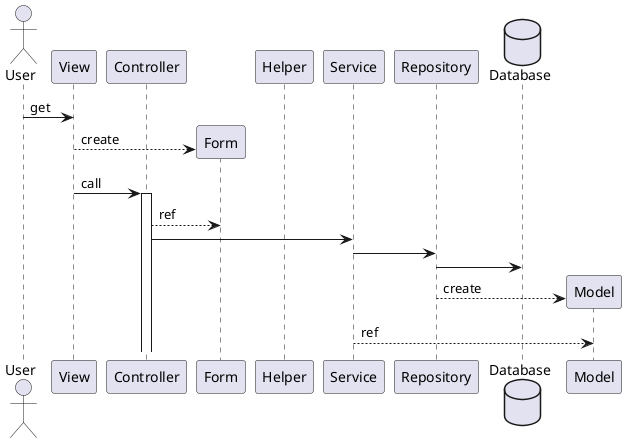 @startuml

actor User
participant View
participant Controller
participant Form
participant Helper
participant Service
participant Repository
database Database

User -> View: get
create Form
View --> Form: create
View -> Controller: call
activate Controller
Controller --> Form: ref


Controller -> Service
Service -> Repository
Repository -> Database

create Model
Repository --> Model: create

Service --> Model: ref


@enduml